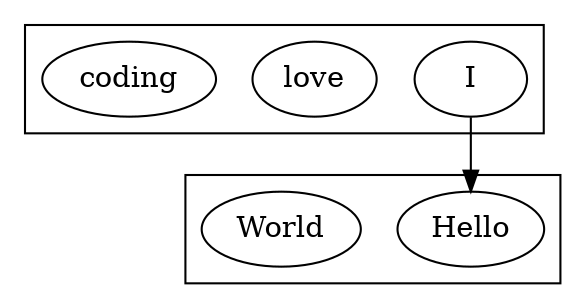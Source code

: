 digraph {
	subgraph cluster1{
    I[label="I"]
    love[label="love"]
    coding[label="coding"]
  }
  subgraph cluster2{
    Hello[label="Hello"]
    World[label="World"]
  }
  
  I -> Hello
  
}